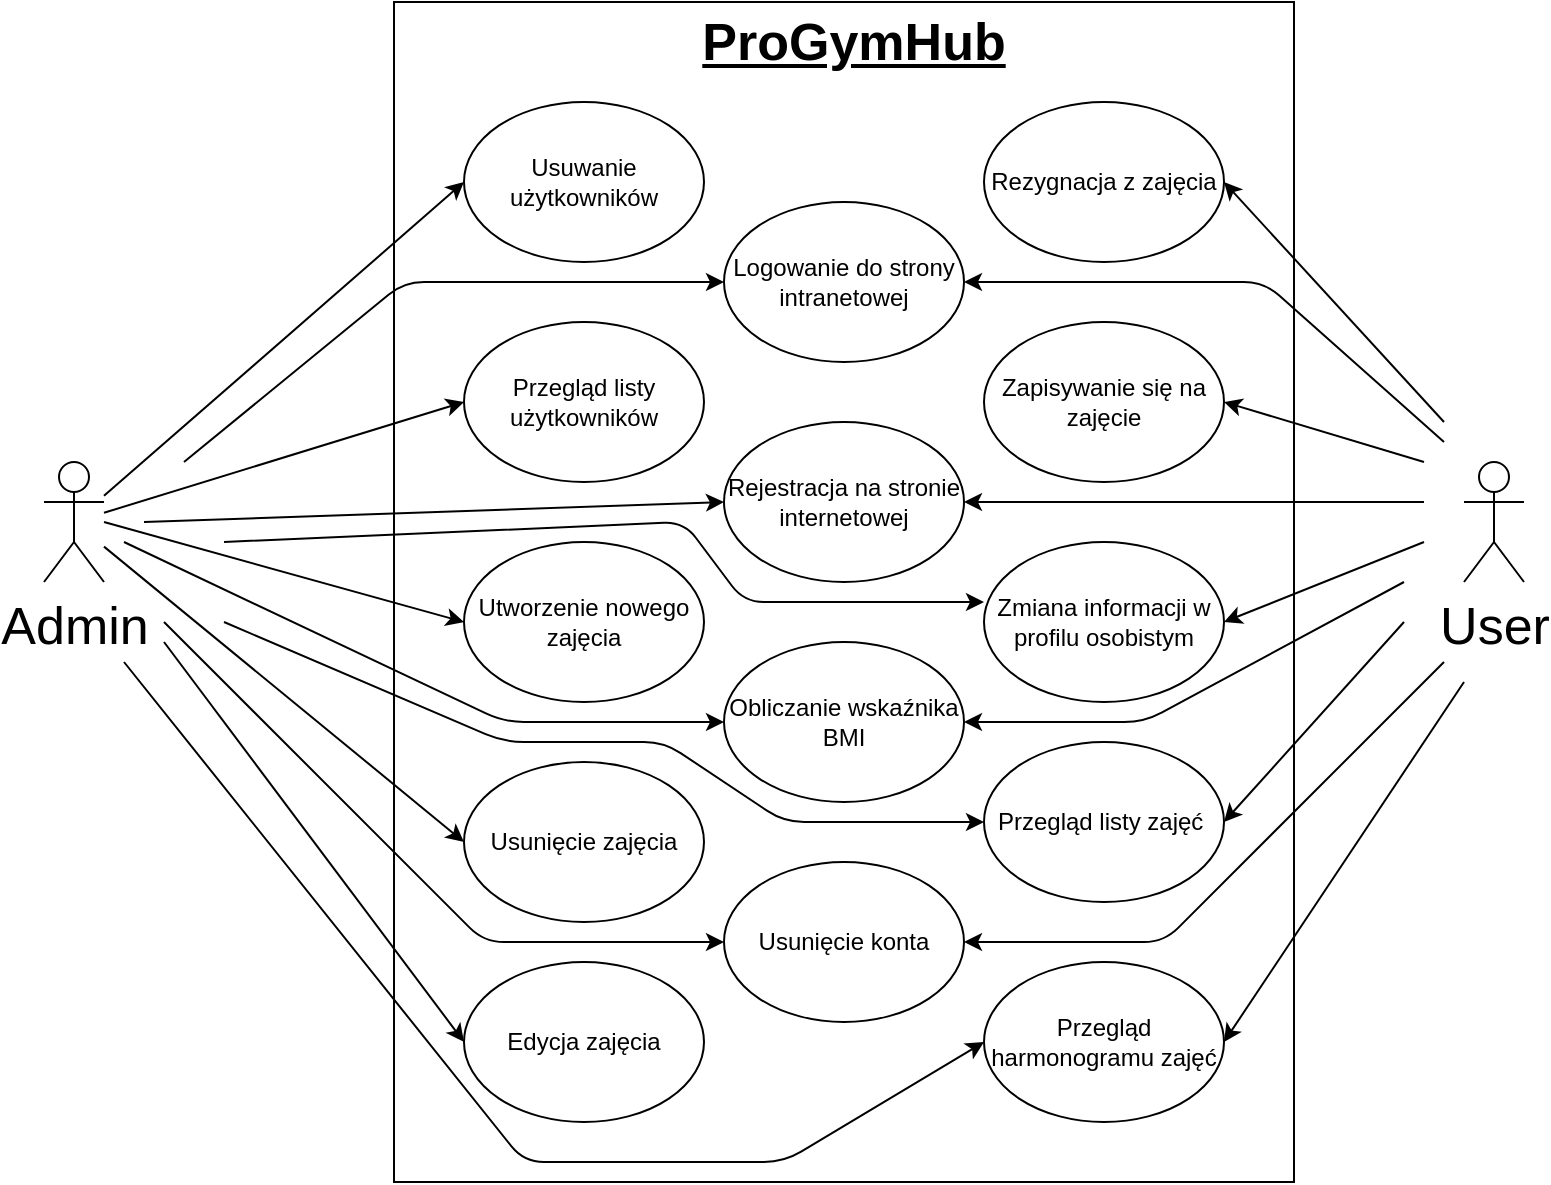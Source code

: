 <mxfile>
    <diagram id="eidZw6CcVOZCP7_okVTJ" name="Page-1">
        <mxGraphModel dx="1179" dy="627" grid="1" gridSize="10" guides="1" tooltips="1" connect="1" arrows="1" fold="1" page="1" pageScale="1" pageWidth="850" pageHeight="1100" math="0" shadow="0">
            <root>
                <mxCell id="0"/>
                <mxCell id="1" parent="0"/>
                <mxCell id="3" value="Logowanie do strony intranetowej" style="ellipse;whiteSpace=wrap;html=1;fillColor=none;" vertex="1" parent="1">
                    <mxGeometry x="400" y="120" width="120" height="80" as="geometry"/>
                </mxCell>
                <mxCell id="4" value="Rejestracja na stronie internetowej" style="ellipse;whiteSpace=wrap;html=1;fillColor=none;" vertex="1" parent="1">
                    <mxGeometry x="400" y="230" width="120" height="80" as="geometry"/>
                </mxCell>
                <mxCell id="5" value="Zmiana informacji w profilu osobistym" style="ellipse;whiteSpace=wrap;html=1;fillColor=none;" vertex="1" parent="1">
                    <mxGeometry x="530" y="290" width="120" height="80" as="geometry"/>
                </mxCell>
                <mxCell id="6" value="Obliczanie wskaźnika BMI" style="ellipse;whiteSpace=wrap;html=1;fillColor=none;" vertex="1" parent="1">
                    <mxGeometry x="400" y="340" width="120" height="80" as="geometry"/>
                </mxCell>
                <mxCell id="7" value="Utworzenie nowego zajęcia" style="ellipse;whiteSpace=wrap;html=1;fillColor=none;" vertex="1" parent="1">
                    <mxGeometry x="270" y="290" width="120" height="80" as="geometry"/>
                </mxCell>
                <mxCell id="8" value="Usunięcie zajęcia" style="ellipse;whiteSpace=wrap;html=1;fillColor=none;" vertex="1" parent="1">
                    <mxGeometry x="270" y="400" width="120" height="80" as="geometry"/>
                </mxCell>
                <mxCell id="9" value="Edycja zajęcia" style="ellipse;whiteSpace=wrap;html=1;fillColor=none;" vertex="1" parent="1">
                    <mxGeometry x="270" y="500" width="120" height="80" as="geometry"/>
                </mxCell>
                <mxCell id="10" value="Zapisywanie się na zajęcie" style="ellipse;whiteSpace=wrap;html=1;fillColor=none;" vertex="1" parent="1">
                    <mxGeometry x="530" y="180" width="120" height="80" as="geometry"/>
                </mxCell>
                <mxCell id="11" value="Rezygnacja z zajęcia" style="ellipse;whiteSpace=wrap;html=1;fillColor=none;" vertex="1" parent="1">
                    <mxGeometry x="530" y="70" width="120" height="80" as="geometry"/>
                </mxCell>
                <mxCell id="12" value="Przegląd harmonogramu zajęć" style="ellipse;whiteSpace=wrap;html=1;fillColor=none;" vertex="1" parent="1">
                    <mxGeometry x="530" y="500" width="120" height="80" as="geometry"/>
                </mxCell>
                <mxCell id="13" value="Przegląd listy użytkowników" style="ellipse;whiteSpace=wrap;html=1;fillColor=none;" vertex="1" parent="1">
                    <mxGeometry x="270" y="180" width="120" height="80" as="geometry"/>
                </mxCell>
                <mxCell id="14" value="Usunięcie konta" style="ellipse;whiteSpace=wrap;html=1;fillColor=none;" vertex="1" parent="1">
                    <mxGeometry x="400" y="450" width="120" height="80" as="geometry"/>
                </mxCell>
                <mxCell id="15" value="Przegląd listy zajęć&amp;nbsp;" style="ellipse;whiteSpace=wrap;html=1;fillColor=none;" vertex="1" parent="1">
                    <mxGeometry x="530" y="390" width="120" height="80" as="geometry"/>
                </mxCell>
                <mxCell id="16" value="Usuwanie użytkowników" style="ellipse;whiteSpace=wrap;html=1;fillColor=none;" vertex="1" parent="1">
                    <mxGeometry x="270" y="70" width="120" height="80" as="geometry"/>
                </mxCell>
                <mxCell id="19" value="ProGymHub" style="text;html=1;strokeColor=none;fillColor=none;align=center;verticalAlign=middle;whiteSpace=wrap;rounded=0;fontSize=26;fontStyle=5;horizontal=1;" vertex="1" parent="1">
                    <mxGeometry x="390" y="20" width="150" height="40" as="geometry"/>
                </mxCell>
                <mxCell id="20" value="Admin" style="shape=umlActor;verticalLabelPosition=bottom;verticalAlign=top;html=1;outlineConnect=0;fontSize=26;fillColor=none;" vertex="1" parent="1">
                    <mxGeometry x="60" y="250" width="30" height="60" as="geometry"/>
                </mxCell>
                <mxCell id="21" value="User" style="shape=umlActor;verticalLabelPosition=bottom;verticalAlign=top;html=1;outlineConnect=0;fontSize=26;fillColor=none;" vertex="1" parent="1">
                    <mxGeometry x="770" y="250" width="30" height="60" as="geometry"/>
                </mxCell>
                <mxCell id="25" value="" style="endArrow=classic;html=1;fontSize=26;entryX=0;entryY=0.5;entryDx=0;entryDy=0;" edge="1" parent="1" source="20" target="16">
                    <mxGeometry width="50" height="50" relative="1" as="geometry">
                        <mxPoint x="450" y="330" as="sourcePoint"/>
                        <mxPoint x="170" y="210" as="targetPoint"/>
                    </mxGeometry>
                </mxCell>
                <mxCell id="26" value="" style="endArrow=classic;html=1;fontSize=26;entryX=0;entryY=0.5;entryDx=0;entryDy=0;" edge="1" parent="1" source="20" target="13">
                    <mxGeometry width="50" height="50" relative="1" as="geometry">
                        <mxPoint x="90" y="260" as="sourcePoint"/>
                        <mxPoint x="280.0" y="120.0" as="targetPoint"/>
                    </mxGeometry>
                </mxCell>
                <mxCell id="27" value="" style="endArrow=classic;html=1;fontSize=26;entryX=0;entryY=0.5;entryDx=0;entryDy=0;" edge="1" parent="1" target="7">
                    <mxGeometry width="50" height="50" relative="1" as="geometry">
                        <mxPoint x="90" y="280" as="sourcePoint"/>
                        <mxPoint x="280.0" y="120.0" as="targetPoint"/>
                    </mxGeometry>
                </mxCell>
                <mxCell id="28" value="" style="endArrow=classic;html=1;fontSize=26;entryX=0;entryY=0.5;entryDx=0;entryDy=0;" edge="1" parent="1" source="20" target="8">
                    <mxGeometry width="50" height="50" relative="1" as="geometry">
                        <mxPoint x="110.0" y="286.923" as="sourcePoint"/>
                        <mxPoint x="290.0" y="130.0" as="targetPoint"/>
                    </mxGeometry>
                </mxCell>
                <mxCell id="29" value="" style="endArrow=classic;html=1;fontSize=26;entryX=0;entryY=0.5;entryDx=0;entryDy=0;" edge="1" parent="1" target="3">
                    <mxGeometry width="50" height="50" relative="1" as="geometry">
                        <mxPoint x="130" y="250" as="sourcePoint"/>
                        <mxPoint x="500" y="280" as="targetPoint"/>
                        <Array as="points">
                            <mxPoint x="240" y="160"/>
                        </Array>
                    </mxGeometry>
                </mxCell>
                <mxCell id="30" value="" style="endArrow=classic;html=1;fontSize=26;entryX=0;entryY=0.5;entryDx=0;entryDy=0;" edge="1" parent="1" target="4">
                    <mxGeometry width="50" height="50" relative="1" as="geometry">
                        <mxPoint x="110" y="280" as="sourcePoint"/>
                        <mxPoint x="500" y="280" as="targetPoint"/>
                    </mxGeometry>
                </mxCell>
                <mxCell id="31" value="" style="endArrow=classic;html=1;fontSize=26;entryX=0;entryY=0.5;entryDx=0;entryDy=0;" edge="1" parent="1" target="6">
                    <mxGeometry width="50" height="50" relative="1" as="geometry">
                        <mxPoint x="100" y="290" as="sourcePoint"/>
                        <mxPoint x="500" y="280" as="targetPoint"/>
                        <Array as="points">
                            <mxPoint x="290" y="380"/>
                        </Array>
                    </mxGeometry>
                </mxCell>
                <mxCell id="32" value="" style="endArrow=classic;html=1;fontSize=26;entryX=0;entryY=0.5;entryDx=0;entryDy=0;" edge="1" parent="1" target="14">
                    <mxGeometry width="50" height="50" relative="1" as="geometry">
                        <mxPoint x="120" y="330" as="sourcePoint"/>
                        <mxPoint x="500" y="280" as="targetPoint"/>
                        <Array as="points">
                            <mxPoint x="280" y="490"/>
                        </Array>
                    </mxGeometry>
                </mxCell>
                <mxCell id="33" value="" style="endArrow=classic;html=1;fontSize=26;entryX=0;entryY=0.5;entryDx=0;entryDy=0;" edge="1" parent="1" target="9">
                    <mxGeometry width="50" height="50" relative="1" as="geometry">
                        <mxPoint x="120" y="340" as="sourcePoint"/>
                        <mxPoint x="240" y="530" as="targetPoint"/>
                    </mxGeometry>
                </mxCell>
                <mxCell id="34" value="" style="endArrow=classic;html=1;fontSize=26;entryX=0;entryY=0.5;entryDx=0;entryDy=0;" edge="1" parent="1" target="12">
                    <mxGeometry width="50" height="50" relative="1" as="geometry">
                        <mxPoint x="100" y="350" as="sourcePoint"/>
                        <mxPoint x="220" y="510" as="targetPoint"/>
                        <Array as="points">
                            <mxPoint x="300" y="600"/>
                            <mxPoint x="430" y="600"/>
                        </Array>
                    </mxGeometry>
                </mxCell>
                <mxCell id="35" value="" style="endArrow=classic;html=1;fontSize=26;" edge="1" parent="1">
                    <mxGeometry width="50" height="50" relative="1" as="geometry">
                        <mxPoint x="150" y="330" as="sourcePoint"/>
                        <mxPoint x="530" y="430" as="targetPoint"/>
                        <Array as="points">
                            <mxPoint x="290" y="390"/>
                            <mxPoint x="330" y="390"/>
                            <mxPoint x="370" y="390"/>
                            <mxPoint x="430" y="430"/>
                        </Array>
                    </mxGeometry>
                </mxCell>
                <mxCell id="36" value="" style="endArrow=classic;html=1;fontSize=26;entryX=1;entryY=0.5;entryDx=0;entryDy=0;" edge="1" parent="1" target="11">
                    <mxGeometry width="50" height="50" relative="1" as="geometry">
                        <mxPoint x="760" y="230" as="sourcePoint"/>
                        <mxPoint x="490" y="270" as="targetPoint"/>
                    </mxGeometry>
                </mxCell>
                <mxCell id="37" value="" style="endArrow=classic;html=1;fontSize=26;entryX=1;entryY=0.5;entryDx=0;entryDy=0;" edge="1" parent="1" target="3">
                    <mxGeometry width="50" height="50" relative="1" as="geometry">
                        <mxPoint x="760" y="240" as="sourcePoint"/>
                        <mxPoint x="490" y="270" as="targetPoint"/>
                        <Array as="points">
                            <mxPoint x="670" y="160"/>
                        </Array>
                    </mxGeometry>
                </mxCell>
                <mxCell id="38" value="" style="endArrow=classic;html=1;fontSize=26;entryX=1;entryY=0.5;entryDx=0;entryDy=0;" edge="1" parent="1" target="10">
                    <mxGeometry width="50" height="50" relative="1" as="geometry">
                        <mxPoint x="750" y="250" as="sourcePoint"/>
                        <mxPoint x="490" y="270" as="targetPoint"/>
                    </mxGeometry>
                </mxCell>
                <mxCell id="39" value="" style="endArrow=classic;html=1;fontSize=26;entryX=1;entryY=0.5;entryDx=0;entryDy=0;" edge="1" parent="1" target="4">
                    <mxGeometry width="50" height="50" relative="1" as="geometry">
                        <mxPoint x="750" y="270" as="sourcePoint"/>
                        <mxPoint x="490" y="270" as="targetPoint"/>
                    </mxGeometry>
                </mxCell>
                <mxCell id="40" value="" style="endArrow=classic;html=1;fontSize=26;entryX=1;entryY=0.5;entryDx=0;entryDy=0;" edge="1" parent="1" target="5">
                    <mxGeometry width="50" height="50" relative="1" as="geometry">
                        <mxPoint x="750" y="290" as="sourcePoint"/>
                        <mxPoint x="490" y="390" as="targetPoint"/>
                    </mxGeometry>
                </mxCell>
                <mxCell id="41" value="" style="endArrow=classic;html=1;fontSize=26;" edge="1" parent="1">
                    <mxGeometry width="50" height="50" relative="1" as="geometry">
                        <mxPoint x="150" y="290" as="sourcePoint"/>
                        <mxPoint x="530" y="320" as="targetPoint"/>
                        <Array as="points">
                            <mxPoint x="380" y="280"/>
                            <mxPoint x="410" y="320"/>
                        </Array>
                    </mxGeometry>
                </mxCell>
                <mxCell id="42" value="" style="endArrow=classic;html=1;fontSize=26;entryX=1;entryY=0.5;entryDx=0;entryDy=0;" edge="1" parent="1" target="6">
                    <mxGeometry width="50" height="50" relative="1" as="geometry">
                        <mxPoint x="740" y="310" as="sourcePoint"/>
                        <mxPoint x="710" y="360" as="targetPoint"/>
                        <Array as="points">
                            <mxPoint x="610" y="380"/>
                        </Array>
                    </mxGeometry>
                </mxCell>
                <mxCell id="43" value="" style="endArrow=classic;html=1;fontSize=26;entryX=1;entryY=0.5;entryDx=0;entryDy=0;" edge="1" parent="1" target="15">
                    <mxGeometry width="50" height="50" relative="1" as="geometry">
                        <mxPoint x="740" y="330" as="sourcePoint"/>
                        <mxPoint x="770" y="400" as="targetPoint"/>
                    </mxGeometry>
                </mxCell>
                <mxCell id="44" value="" style="endArrow=classic;html=1;fontSize=26;entryX=1;entryY=0.5;entryDx=0;entryDy=0;" edge="1" parent="1" target="14">
                    <mxGeometry width="50" height="50" relative="1" as="geometry">
                        <mxPoint x="760" y="350" as="sourcePoint"/>
                        <mxPoint x="760" y="440" as="targetPoint"/>
                        <Array as="points">
                            <mxPoint x="620" y="490"/>
                        </Array>
                    </mxGeometry>
                </mxCell>
                <mxCell id="45" value="" style="endArrow=classic;html=1;fontSize=26;entryX=1;entryY=0.5;entryDx=0;entryDy=0;" edge="1" parent="1" target="12">
                    <mxGeometry width="50" height="50" relative="1" as="geometry">
                        <mxPoint x="770" y="360" as="sourcePoint"/>
                        <mxPoint x="490" y="390" as="targetPoint"/>
                    </mxGeometry>
                </mxCell>
                <mxCell id="77" value="" style="rounded=0;whiteSpace=wrap;html=1;fontSize=26;fillColor=none;" vertex="1" parent="1">
                    <mxGeometry x="235" y="20" width="450" height="590" as="geometry"/>
                </mxCell>
            </root>
        </mxGraphModel>
    </diagram>
</mxfile>